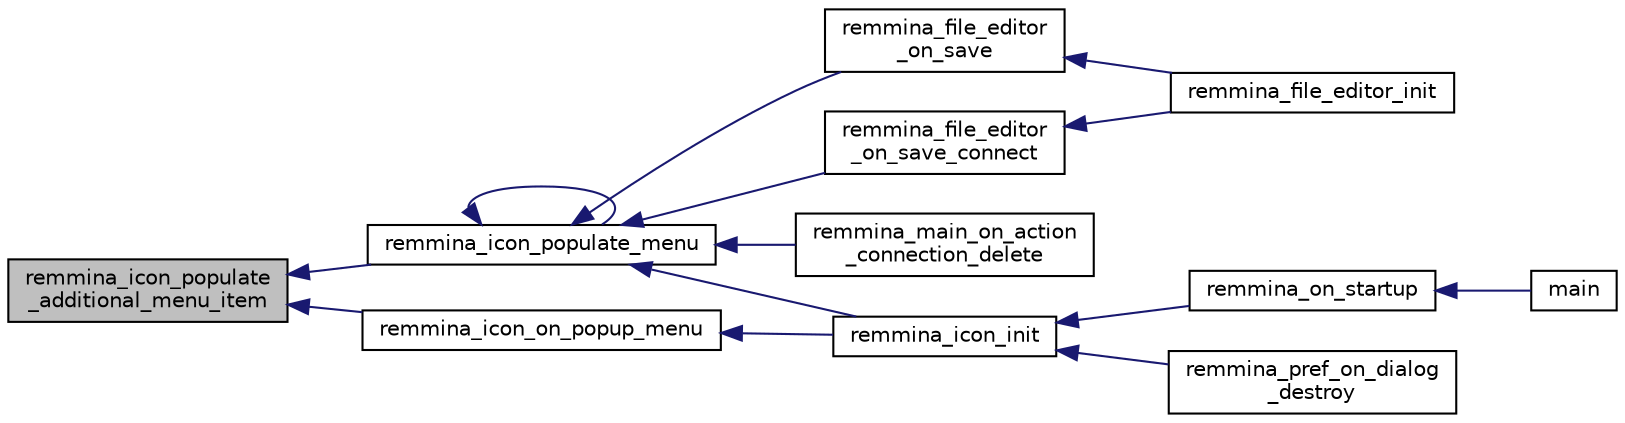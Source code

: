 digraph "remmina_icon_populate_additional_menu_item"
{
  edge [fontname="Helvetica",fontsize="10",labelfontname="Helvetica",labelfontsize="10"];
  node [fontname="Helvetica",fontsize="10",shape=record];
  rankdir="LR";
  Node3371 [label="remmina_icon_populate\l_additional_menu_item",height=0.2,width=0.4,color="black", fillcolor="grey75", style="filled", fontcolor="black"];
  Node3371 -> Node3372 [dir="back",color="midnightblue",fontsize="10",style="solid",fontname="Helvetica"];
  Node3372 [label="remmina_icon_populate_menu",height=0.2,width=0.4,color="black", fillcolor="white", style="filled",URL="$remmina__icon_8h.html#af80ed314f91d653237249d839c7fc3b2"];
  Node3372 -> Node3373 [dir="back",color="midnightblue",fontsize="10",style="solid",fontname="Helvetica"];
  Node3373 [label="remmina_file_editor\l_on_save",height=0.2,width=0.4,color="black", fillcolor="white", style="filled",URL="$remmina__file__editor_8c.html#ac2a5cf9cdcf640986e245eb04be9c4ad"];
  Node3373 -> Node3374 [dir="back",color="midnightblue",fontsize="10",style="solid",fontname="Helvetica"];
  Node3374 [label="remmina_file_editor_init",height=0.2,width=0.4,color="black", fillcolor="white", style="filled",URL="$remmina__file__editor_8c.html#a9afd8d41c66f547320930eb331f3124d"];
  Node3372 -> Node3375 [dir="back",color="midnightblue",fontsize="10",style="solid",fontname="Helvetica"];
  Node3375 [label="remmina_file_editor\l_on_save_connect",height=0.2,width=0.4,color="black", fillcolor="white", style="filled",URL="$remmina__file__editor_8c.html#a57224f3f69f04f398de563b71be6b18e"];
  Node3375 -> Node3374 [dir="back",color="midnightblue",fontsize="10",style="solid",fontname="Helvetica"];
  Node3372 -> Node3372 [dir="back",color="midnightblue",fontsize="10",style="solid",fontname="Helvetica"];
  Node3372 -> Node3376 [dir="back",color="midnightblue",fontsize="10",style="solid",fontname="Helvetica"];
  Node3376 [label="remmina_icon_init",height=0.2,width=0.4,color="black", fillcolor="white", style="filled",URL="$remmina__icon_8h.html#a741c81815e562f40672c4485172306d6"];
  Node3376 -> Node3377 [dir="back",color="midnightblue",fontsize="10",style="solid",fontname="Helvetica"];
  Node3377 [label="remmina_on_startup",height=0.2,width=0.4,color="black", fillcolor="white", style="filled",URL="$remmina_8c.html#a26d2c20be18ff44f239b756f1d5be01a"];
  Node3377 -> Node3378 [dir="back",color="midnightblue",fontsize="10",style="solid",fontname="Helvetica"];
  Node3378 [label="main",height=0.2,width=0.4,color="black", fillcolor="white", style="filled",URL="$remmina_8c.html#a0ddf1224851353fc92bfbff6f499fa97"];
  Node3376 -> Node3379 [dir="back",color="midnightblue",fontsize="10",style="solid",fontname="Helvetica"];
  Node3379 [label="remmina_pref_on_dialog\l_destroy",height=0.2,width=0.4,color="black", fillcolor="white", style="filled",URL="$remmina__pref__dialog_8c.html#ab9776574663e2c3fcb793ec70887336d"];
  Node3372 -> Node3380 [dir="back",color="midnightblue",fontsize="10",style="solid",fontname="Helvetica"];
  Node3380 [label="remmina_main_on_action\l_connection_delete",height=0.2,width=0.4,color="black", fillcolor="white", style="filled",URL="$remmina__main_8c.html#aa0cd57e00874ae6ca8b0ee83213267da"];
  Node3371 -> Node3381 [dir="back",color="midnightblue",fontsize="10",style="solid",fontname="Helvetica"];
  Node3381 [label="remmina_icon_on_popup_menu",height=0.2,width=0.4,color="black", fillcolor="white", style="filled",URL="$remmina__icon_8c.html#a95b917790eeb38e48137018796bdda93"];
  Node3381 -> Node3376 [dir="back",color="midnightblue",fontsize="10",style="solid",fontname="Helvetica"];
}
